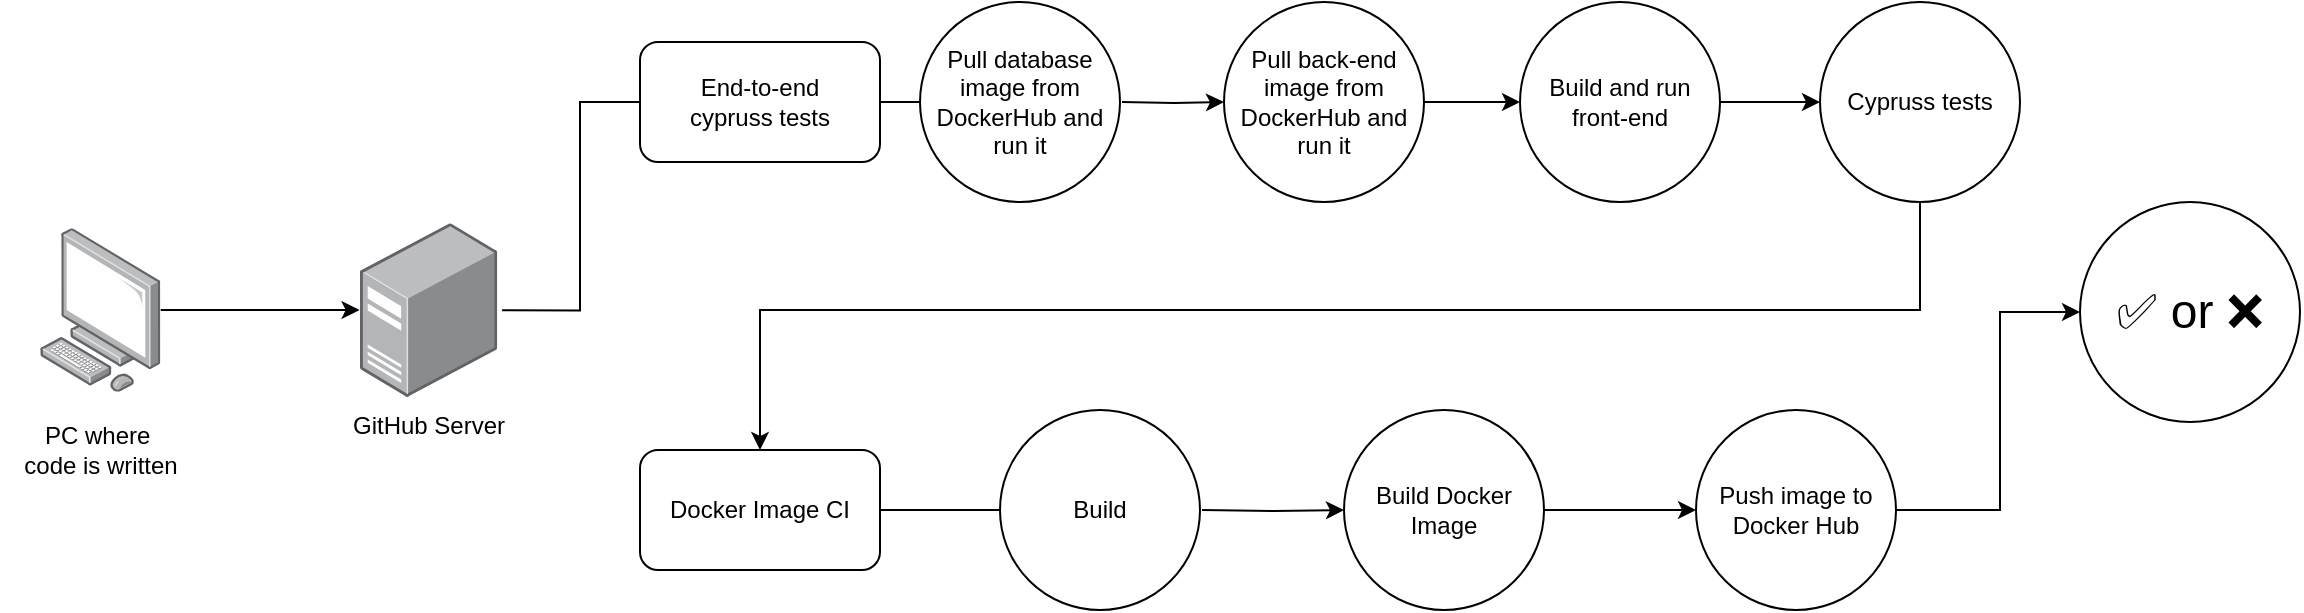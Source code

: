 <mxfile version="26.0.2">
  <diagram name="Page-1" id="lY8ImCbq6xqDSYd5CE9Q">
    <mxGraphModel dx="1236" dy="531" grid="1" gridSize="10" guides="1" tooltips="1" connect="1" arrows="1" fold="1" page="1" pageScale="1" pageWidth="1700" pageHeight="1100" math="0" shadow="0">
      <root>
        <mxCell id="0" />
        <mxCell id="1" parent="0" />
        <mxCell id="h6P8nCgVh_O-HDzW5caL-2" value="&lt;div&gt;Pull database image from DockerHub and run it&lt;/div&gt;" style="ellipse;whiteSpace=wrap;html=1;aspect=fixed;" parent="1" vertex="1">
          <mxGeometry x="500" y="156" width="100" height="100" as="geometry" />
        </mxCell>
        <mxCell id="h6P8nCgVh_O-HDzW5caL-3" value="End-to-end&lt;div&gt;cypruss tests&lt;/div&gt;" style="rounded=1;whiteSpace=wrap;html=1;" parent="1" vertex="1">
          <mxGeometry x="360" y="176" width="120" height="60" as="geometry" />
        </mxCell>
        <mxCell id="h6P8nCgVh_O-HDzW5caL-12" value="" style="endArrow=none;html=1;rounded=0;exitX=1;exitY=0.5;exitDx=0;exitDy=0;entryX=0;entryY=0.5;entryDx=0;entryDy=0;" parent="1" source="h6P8nCgVh_O-HDzW5caL-3" target="h6P8nCgVh_O-HDzW5caL-2" edge="1">
          <mxGeometry width="50" height="50" relative="1" as="geometry">
            <mxPoint x="683" y="194.5" as="sourcePoint" />
            <mxPoint x="603" y="59.5" as="targetPoint" />
          </mxGeometry>
        </mxCell>
        <mxCell id="h6P8nCgVh_O-HDzW5caL-15" value="&lt;font style=&quot;font-size: 24px;&quot;&gt;✅ or ❌&lt;/font&gt;" style="ellipse;whiteSpace=wrap;html=1;aspect=fixed;" parent="1" vertex="1">
          <mxGeometry x="1080" y="256" width="110" height="110" as="geometry" />
        </mxCell>
        <mxCell id="h6P8nCgVh_O-HDzW5caL-16" value="" style="image;points=[];aspect=fixed;html=1;align=center;shadow=0;dashed=0;image=img/lib/allied_telesis/computer_and_terminals/Personal_Computer.svg;" parent="1" vertex="1">
          <mxGeometry x="60" y="269.1" width="60.36" height="81.8" as="geometry" />
        </mxCell>
        <mxCell id="h6P8nCgVh_O-HDzW5caL-17" value="GitHub Server" style="image;points=[];aspect=fixed;html=1;align=center;shadow=0;dashed=0;image=img/lib/allied_telesis/computer_and_terminals/Server_Desktop.svg;" parent="1" vertex="1">
          <mxGeometry x="220" y="266.5" width="68.63" height="87" as="geometry" />
        </mxCell>
        <mxCell id="h6P8nCgVh_O-HDzW5caL-18" style="edgeStyle=orthogonalEdgeStyle;rounded=0;orthogonalLoop=1;jettySize=auto;html=1;entryX=-0.003;entryY=0.5;entryDx=0;entryDy=0;entryPerimeter=0;" parent="1" source="h6P8nCgVh_O-HDzW5caL-16" target="h6P8nCgVh_O-HDzW5caL-17" edge="1">
          <mxGeometry relative="1" as="geometry" />
        </mxCell>
        <mxCell id="h6P8nCgVh_O-HDzW5caL-19" value="" style="endArrow=none;html=1;rounded=0;exitX=1.035;exitY=0.502;exitDx=0;exitDy=0;exitPerimeter=0;edgeStyle=orthogonalEdgeStyle;entryX=0;entryY=0.5;entryDx=0;entryDy=0;" parent="1" source="h6P8nCgVh_O-HDzW5caL-17" target="h6P8nCgVh_O-HDzW5caL-3" edge="1">
          <mxGeometry width="50" height="50" relative="1" as="geometry">
            <mxPoint x="480" y="380" as="sourcePoint" />
            <mxPoint x="291" y="150" as="targetPoint" />
            <Array as="points">
              <mxPoint x="330" y="310" />
              <mxPoint x="330" y="206" />
            </Array>
          </mxGeometry>
        </mxCell>
        <mxCell id="h6P8nCgVh_O-HDzW5caL-22" value="PC where&amp;nbsp;&lt;div&gt;code is written&lt;/div&gt;" style="text;html=1;align=center;verticalAlign=middle;resizable=0;points=[];autosize=1;strokeColor=none;fillColor=none;" parent="1" vertex="1">
          <mxGeometry x="40.18" y="360" width="100" height="40" as="geometry" />
        </mxCell>
        <mxCell id="eLSRReAdFemIOKwLZGMY-6" value="" style="edgeStyle=orthogonalEdgeStyle;rounded=0;orthogonalLoop=1;jettySize=auto;html=1;entryX=0;entryY=0.5;entryDx=0;entryDy=0;" parent="1" target="eLSRReAdFemIOKwLZGMY-5" edge="1">
          <mxGeometry relative="1" as="geometry">
            <mxPoint x="601" y="206" as="sourcePoint" />
            <mxPoint x="1043" y="296" as="targetPoint" />
          </mxGeometry>
        </mxCell>
        <mxCell id="eLSRReAdFemIOKwLZGMY-5" value="Pull back-end image from DockerHub and run it" style="ellipse;whiteSpace=wrap;html=1;aspect=fixed;" parent="1" vertex="1">
          <mxGeometry x="652" y="156" width="100" height="100" as="geometry" />
        </mxCell>
        <mxCell id="eLSRReAdFemIOKwLZGMY-8" value="" style="edgeStyle=orthogonalEdgeStyle;rounded=0;orthogonalLoop=1;jettySize=auto;html=1;entryX=0;entryY=0.5;entryDx=0;entryDy=0;" parent="1" source="eLSRReAdFemIOKwLZGMY-5" target="eLSRReAdFemIOKwLZGMY-7" edge="1">
          <mxGeometry relative="1" as="geometry">
            <mxPoint x="768" y="206" as="sourcePoint" />
            <mxPoint x="1043" y="296" as="targetPoint" />
          </mxGeometry>
        </mxCell>
        <mxCell id="O64TwlcVbxL7SPVDs7Vs-8" style="edgeStyle=orthogonalEdgeStyle;rounded=0;orthogonalLoop=1;jettySize=auto;html=1;entryX=0;entryY=0.5;entryDx=0;entryDy=0;" edge="1" parent="1" source="eLSRReAdFemIOKwLZGMY-7" target="O64TwlcVbxL7SPVDs7Vs-9">
          <mxGeometry relative="1" as="geometry">
            <Array as="points">
              <mxPoint x="930" y="206" />
              <mxPoint x="930" y="206" />
            </Array>
          </mxGeometry>
        </mxCell>
        <mxCell id="eLSRReAdFemIOKwLZGMY-7" value="Build and run front-end" style="ellipse;whiteSpace=wrap;html=1;aspect=fixed;" parent="1" vertex="1">
          <mxGeometry x="800" y="156" width="100" height="100" as="geometry" />
        </mxCell>
        <mxCell id="O64TwlcVbxL7SPVDs7Vs-1" value="Build" style="ellipse;whiteSpace=wrap;html=1;aspect=fixed;" vertex="1" parent="1">
          <mxGeometry x="540" y="360" width="100" height="100" as="geometry" />
        </mxCell>
        <mxCell id="O64TwlcVbxL7SPVDs7Vs-2" value="Docker Image CI" style="rounded=1;whiteSpace=wrap;html=1;" vertex="1" parent="1">
          <mxGeometry x="360" y="380" width="120" height="60" as="geometry" />
        </mxCell>
        <mxCell id="O64TwlcVbxL7SPVDs7Vs-3" value="" style="endArrow=none;html=1;rounded=0;exitX=1;exitY=0.5;exitDx=0;exitDy=0;entryX=0;entryY=0.5;entryDx=0;entryDy=0;" edge="1" parent="1" source="O64TwlcVbxL7SPVDs7Vs-2" target="O64TwlcVbxL7SPVDs7Vs-1">
          <mxGeometry width="50" height="50" relative="1" as="geometry">
            <mxPoint x="683" y="398.5" as="sourcePoint" />
            <mxPoint x="603" y="263.5" as="targetPoint" />
          </mxGeometry>
        </mxCell>
        <mxCell id="O64TwlcVbxL7SPVDs7Vs-4" value="" style="edgeStyle=orthogonalEdgeStyle;rounded=0;orthogonalLoop=1;jettySize=auto;html=1;entryX=0;entryY=0.5;entryDx=0;entryDy=0;" edge="1" parent="1" target="O64TwlcVbxL7SPVDs7Vs-5">
          <mxGeometry relative="1" as="geometry">
            <mxPoint x="641" y="410" as="sourcePoint" />
            <mxPoint x="1083" y="500" as="targetPoint" />
          </mxGeometry>
        </mxCell>
        <mxCell id="O64TwlcVbxL7SPVDs7Vs-5" value="Build Docker&lt;div&gt;Image&lt;/div&gt;" style="ellipse;whiteSpace=wrap;html=1;aspect=fixed;" vertex="1" parent="1">
          <mxGeometry x="712" y="360" width="100" height="100" as="geometry" />
        </mxCell>
        <mxCell id="O64TwlcVbxL7SPVDs7Vs-6" value="" style="edgeStyle=orthogonalEdgeStyle;rounded=0;orthogonalLoop=1;jettySize=auto;html=1;entryX=0;entryY=0.5;entryDx=0;entryDy=0;" edge="1" parent="1" source="O64TwlcVbxL7SPVDs7Vs-5" target="O64TwlcVbxL7SPVDs7Vs-7">
          <mxGeometry relative="1" as="geometry">
            <mxPoint x="808" y="410" as="sourcePoint" />
            <mxPoint x="1083" y="500" as="targetPoint" />
          </mxGeometry>
        </mxCell>
        <mxCell id="O64TwlcVbxL7SPVDs7Vs-11" style="edgeStyle=orthogonalEdgeStyle;rounded=0;orthogonalLoop=1;jettySize=auto;html=1;entryX=0;entryY=0.5;entryDx=0;entryDy=0;" edge="1" parent="1" source="O64TwlcVbxL7SPVDs7Vs-7" target="h6P8nCgVh_O-HDzW5caL-15">
          <mxGeometry relative="1" as="geometry">
            <Array as="points">
              <mxPoint x="1040" y="410" />
              <mxPoint x="1040" y="311" />
            </Array>
          </mxGeometry>
        </mxCell>
        <mxCell id="O64TwlcVbxL7SPVDs7Vs-7" value="Push image to Docker Hub" style="ellipse;whiteSpace=wrap;html=1;aspect=fixed;" vertex="1" parent="1">
          <mxGeometry x="888" y="360" width="100" height="100" as="geometry" />
        </mxCell>
        <mxCell id="O64TwlcVbxL7SPVDs7Vs-10" style="edgeStyle=orthogonalEdgeStyle;rounded=0;orthogonalLoop=1;jettySize=auto;html=1;entryX=0.5;entryY=0;entryDx=0;entryDy=0;" edge="1" parent="1" source="O64TwlcVbxL7SPVDs7Vs-9" target="O64TwlcVbxL7SPVDs7Vs-2">
          <mxGeometry relative="1" as="geometry">
            <Array as="points">
              <mxPoint x="1000" y="310" />
              <mxPoint x="420" y="310" />
            </Array>
          </mxGeometry>
        </mxCell>
        <mxCell id="O64TwlcVbxL7SPVDs7Vs-9" value="Cypruss tests" style="ellipse;whiteSpace=wrap;html=1;aspect=fixed;" vertex="1" parent="1">
          <mxGeometry x="950" y="156" width="100" height="100" as="geometry" />
        </mxCell>
      </root>
    </mxGraphModel>
  </diagram>
</mxfile>
